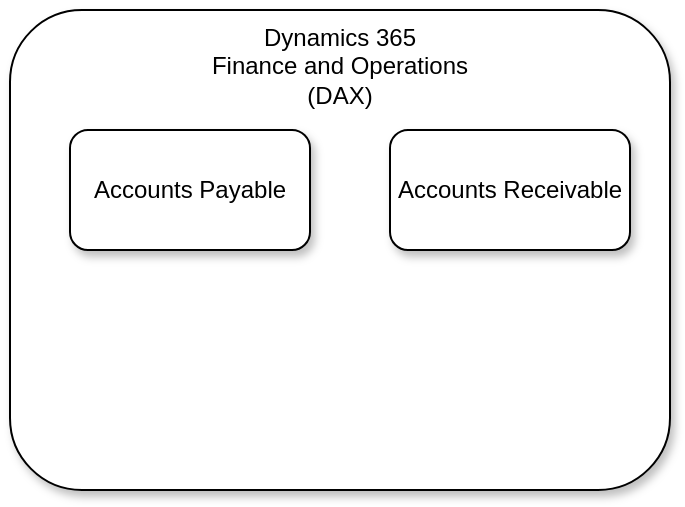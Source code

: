 <mxfile version="21.7.5" type="github">
  <diagram name="Page-1" id="bQ9Jk852V6yr62kh-1Na">
    <mxGraphModel dx="2026" dy="1145" grid="1" gridSize="10" guides="1" tooltips="1" connect="1" arrows="1" fold="1" page="1" pageScale="1" pageWidth="850" pageHeight="1100" math="0" shadow="0">
      <root>
        <mxCell id="0" />
        <mxCell id="1" parent="0" />
        <mxCell id="CgU-_BrRQ6NcBH0sJdUZ-3" value="Dynamics 365&lt;br&gt;Finance and Operations&lt;br&gt;(DAX)" style="rounded=1;whiteSpace=wrap;html=1;verticalAlign=top;shadow=1;" vertex="1" parent="1">
          <mxGeometry x="510" y="120" width="330" height="240" as="geometry" />
        </mxCell>
        <mxCell id="CgU-_BrRQ6NcBH0sJdUZ-1" value="Accounts Receivable" style="rounded=1;whiteSpace=wrap;html=1;shadow=1;" vertex="1" parent="1">
          <mxGeometry x="700" y="180" width="120" height="60" as="geometry" />
        </mxCell>
        <mxCell id="CgU-_BrRQ6NcBH0sJdUZ-2" value="Accounts Payable" style="rounded=1;whiteSpace=wrap;html=1;shadow=1;" vertex="1" parent="1">
          <mxGeometry x="540" y="180" width="120" height="60" as="geometry" />
        </mxCell>
        <mxCell id="CgU-_BrRQ6NcBH0sJdUZ-4" value="" style="shape=image;verticalLabelPosition=bottom;labelBackgroundColor=default;verticalAlign=top;aspect=fixed;imageAspect=0;image=https://1000logos.net/wp-content/uploads/2021/12/Dynamics-365-logo.png;" vertex="1" parent="1">
          <mxGeometry x="599.45" y="260" width="151.11" height="85" as="geometry" />
        </mxCell>
      </root>
    </mxGraphModel>
  </diagram>
</mxfile>
